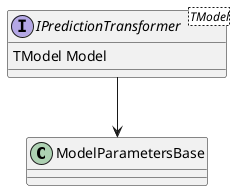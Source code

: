 @startuml

' class TreeEnsembleModelParameters {
'     InternalTreeEnsemble TrainedEnsemble
'     int NumTrees
' }

class ModelParametersBase {
}


' class InternalTreeEnsemble {
'     IEnumerable<InternalRegressionTree> Trees
' }

' class "Gam*Parameters" as GamParameters
' class GamModelParametersBase

interface IPredictionTransformer<TModel> {
    TModel Model
}

' class "FastTree*Parameters" as FastTreeParameters {}
' class "FastForest*Parameters" as FastForestParameters {}
' class TreeEnsembleModelParametersBasedOnQuantileRegressionTree {}
' class TreeEnsembleModelParametersBasedOnRegressionTree {}


IPredictionTransformer --> ModelParametersBase
' ModelParametersBase <|-- TreeEnsembleModelParameters
' TreeEnsembleModelParameters --> InternalTreeEnsemble
' ModelParametersBase <|-- GamModelParametersBase
' GamModelParametersBase <|-- GamParameters

' TreeEnsembleModelParameters <|-- TreeEnsembleModelParametersBasedOnRegressionTree
' TreeEnsembleModelParameters <|-- TreeEnsembleModelParametersBasedOnQuantileRegressionTree
' TreeEnsembleModelParametersBasedOnQuantileRegressionTree <|-- FastForestParameters
' TreeEnsembleModelParametersBasedOnRegressionTree <|-- FastTreeParameters

@enduml

